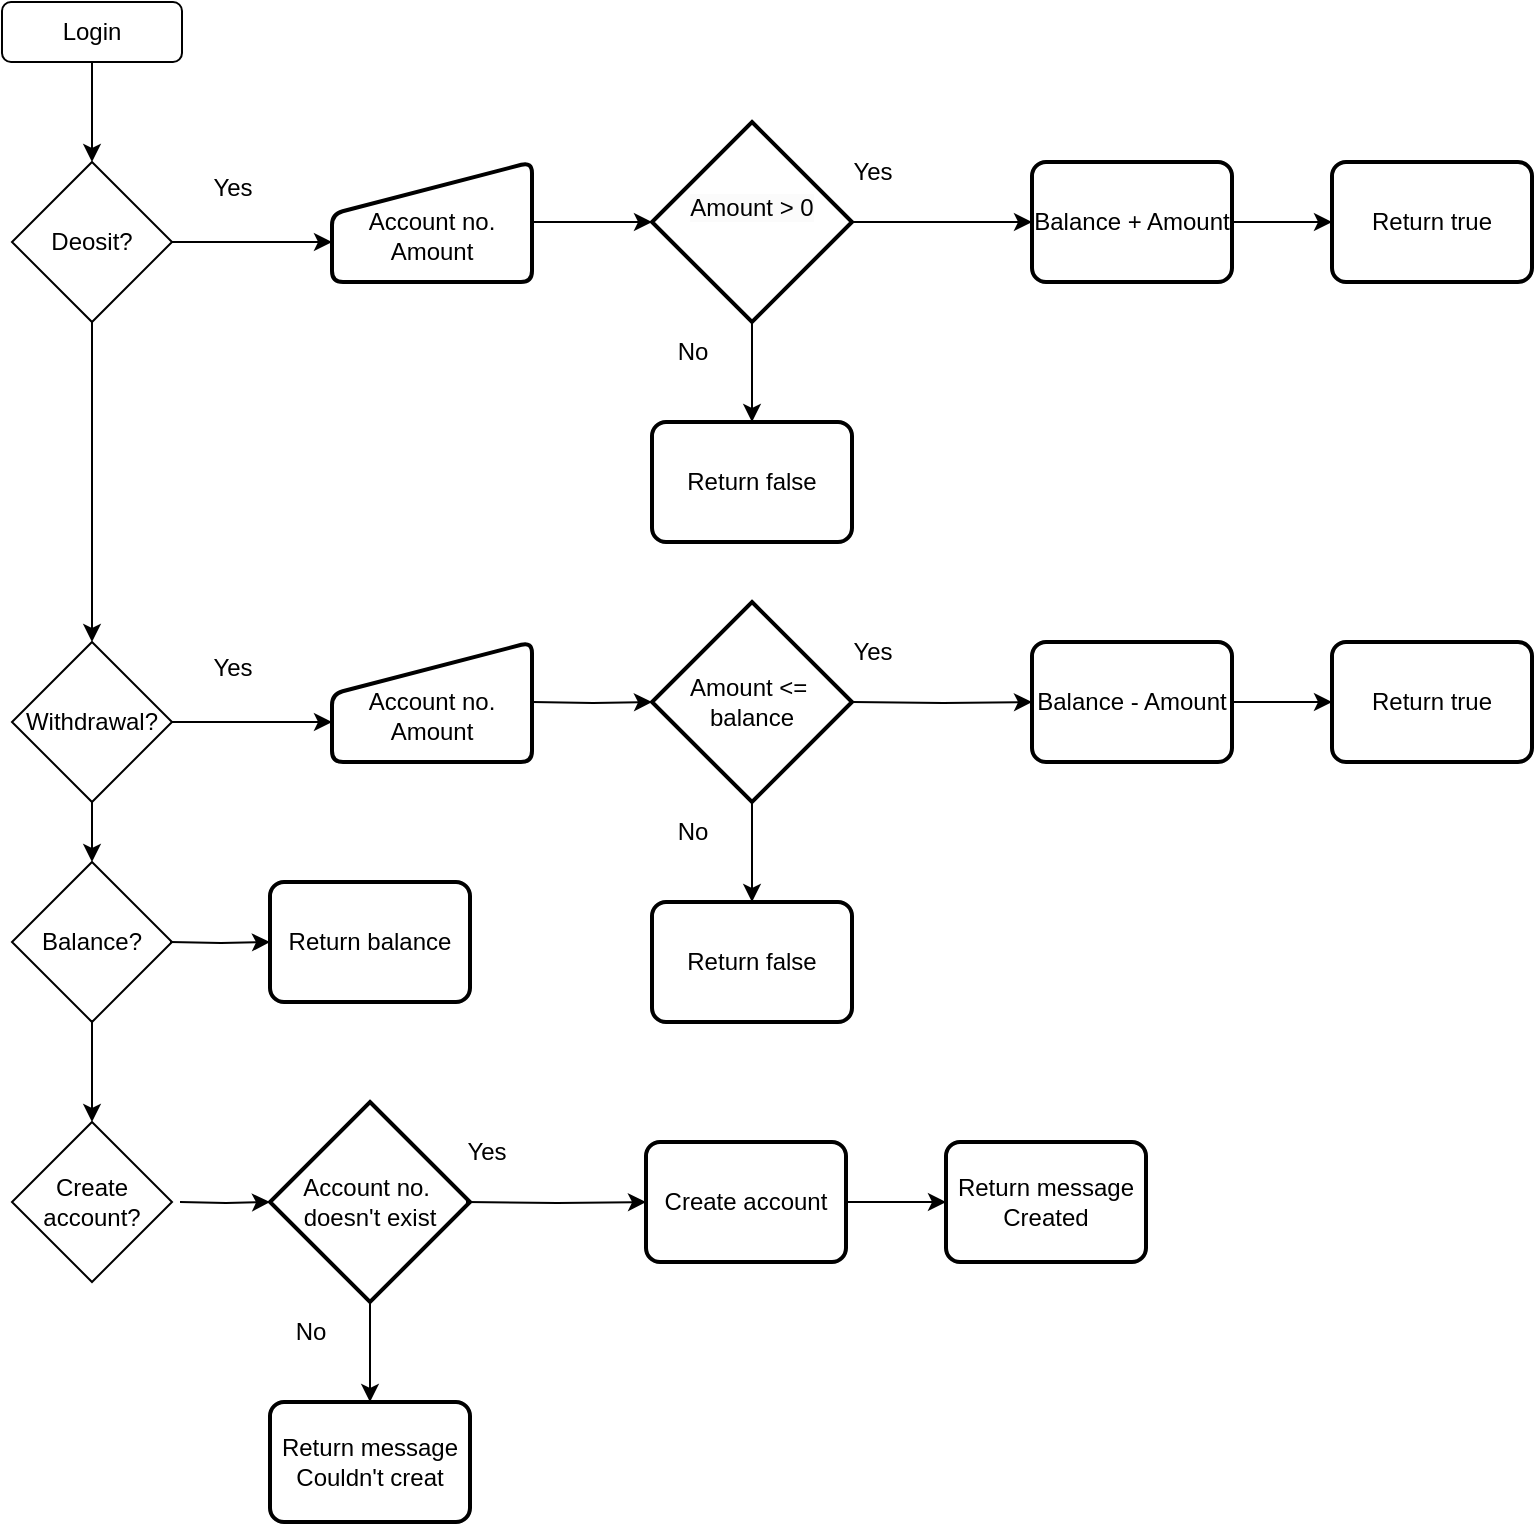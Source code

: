 <mxfile version="24.4.9" type="github">
  <diagram name="Page-1" id="CXqJ_xnzNqyITYZ4IxJV">
    <mxGraphModel dx="954" dy="1787" grid="1" gridSize="10" guides="1" tooltips="1" connect="1" arrows="1" fold="1" page="1" pageScale="1" pageWidth="827" pageHeight="1169" math="0" shadow="0">
      <root>
        <mxCell id="0" />
        <mxCell id="1" parent="0" />
        <mxCell id="o9z7J7DWKlqQXR06MkGh-54" style="edgeStyle=orthogonalEdgeStyle;rounded=0;orthogonalLoop=1;jettySize=auto;html=1;exitX=0.5;exitY=1;exitDx=0;exitDy=0;entryX=0.5;entryY=0;entryDx=0;entryDy=0;" edge="1" parent="1" source="o9z7J7DWKlqQXR06MkGh-1" target="o9z7J7DWKlqQXR06MkGh-3">
          <mxGeometry relative="1" as="geometry" />
        </mxCell>
        <mxCell id="o9z7J7DWKlqQXR06MkGh-1" value="Balance?" style="rhombus;whiteSpace=wrap;html=1;" vertex="1" parent="1">
          <mxGeometry x="260" y="180" width="80" height="80" as="geometry" />
        </mxCell>
        <mxCell id="o9z7J7DWKlqQXR06MkGh-3" value="Create account?" style="rhombus;whiteSpace=wrap;html=1;" vertex="1" parent="1">
          <mxGeometry x="260" y="310" width="80" height="80" as="geometry" />
        </mxCell>
        <mxCell id="o9z7J7DWKlqQXR06MkGh-10" style="edgeStyle=orthogonalEdgeStyle;rounded=0;orthogonalLoop=1;jettySize=auto;html=1;exitX=1;exitY=0.5;exitDx=0;exitDy=0;" edge="1" parent="1" source="o9z7J7DWKlqQXR06MkGh-4">
          <mxGeometry relative="1" as="geometry">
            <mxPoint x="420" y="-130" as="targetPoint" />
          </mxGeometry>
        </mxCell>
        <mxCell id="o9z7J7DWKlqQXR06MkGh-28" style="edgeStyle=orthogonalEdgeStyle;rounded=0;orthogonalLoop=1;jettySize=auto;html=1;exitX=0.5;exitY=1;exitDx=0;exitDy=0;entryX=0.5;entryY=0;entryDx=0;entryDy=0;" edge="1" parent="1" source="o9z7J7DWKlqQXR06MkGh-4" target="o9z7J7DWKlqQXR06MkGh-5">
          <mxGeometry relative="1" as="geometry" />
        </mxCell>
        <mxCell id="o9z7J7DWKlqQXR06MkGh-4" value="Deosit?" style="rhombus;whiteSpace=wrap;html=1;" vertex="1" parent="1">
          <mxGeometry x="260" y="-170" width="80" height="80" as="geometry" />
        </mxCell>
        <mxCell id="o9z7J7DWKlqQXR06MkGh-53" style="edgeStyle=orthogonalEdgeStyle;rounded=0;orthogonalLoop=1;jettySize=auto;html=1;" edge="1" parent="1" source="o9z7J7DWKlqQXR06MkGh-5" target="o9z7J7DWKlqQXR06MkGh-1">
          <mxGeometry relative="1" as="geometry" />
        </mxCell>
        <mxCell id="o9z7J7DWKlqQXR06MkGh-5" value="Withdrawal?" style="rhombus;whiteSpace=wrap;html=1;" vertex="1" parent="1">
          <mxGeometry x="260" y="70" width="80" height="80" as="geometry" />
        </mxCell>
        <mxCell id="o9z7J7DWKlqQXR06MkGh-8" style="edgeStyle=orthogonalEdgeStyle;rounded=0;orthogonalLoop=1;jettySize=auto;html=1;" edge="1" parent="1" source="o9z7J7DWKlqQXR06MkGh-7" target="o9z7J7DWKlqQXR06MkGh-4">
          <mxGeometry relative="1" as="geometry" />
        </mxCell>
        <mxCell id="o9z7J7DWKlqQXR06MkGh-7" value="Login" style="rounded=1;whiteSpace=wrap;html=1;" vertex="1" parent="1">
          <mxGeometry x="255" y="-250" width="90" height="30" as="geometry" />
        </mxCell>
        <mxCell id="o9z7J7DWKlqQXR06MkGh-15" value="&lt;div&gt;&lt;br&gt;&lt;/div&gt;Account no.&lt;div&gt;Amount&lt;/div&gt;" style="html=1;strokeWidth=2;shape=manualInput;whiteSpace=wrap;rounded=1;size=26;arcSize=11;" vertex="1" parent="1">
          <mxGeometry x="420" y="-170" width="100" height="60" as="geometry" />
        </mxCell>
        <mxCell id="o9z7J7DWKlqQXR06MkGh-20" style="edgeStyle=orthogonalEdgeStyle;rounded=0;orthogonalLoop=1;jettySize=auto;html=1;exitX=1;exitY=0.5;exitDx=0;exitDy=0;exitPerimeter=0;entryX=0;entryY=0.5;entryDx=0;entryDy=0;" edge="1" parent="1" source="o9z7J7DWKlqQXR06MkGh-16" target="o9z7J7DWKlqQXR06MkGh-24">
          <mxGeometry relative="1" as="geometry">
            <mxPoint x="720" y="-140" as="targetPoint" />
          </mxGeometry>
        </mxCell>
        <mxCell id="o9z7J7DWKlqQXR06MkGh-22" style="edgeStyle=orthogonalEdgeStyle;rounded=0;orthogonalLoop=1;jettySize=auto;html=1;exitX=0.5;exitY=1;exitDx=0;exitDy=0;exitPerimeter=0;" edge="1" parent="1" source="o9z7J7DWKlqQXR06MkGh-16">
          <mxGeometry relative="1" as="geometry">
            <mxPoint x="630" y="-40" as="targetPoint" />
          </mxGeometry>
        </mxCell>
        <mxCell id="o9z7J7DWKlqQXR06MkGh-16" value="&lt;span style=&quot;color: rgb(0, 0, 0); font-family: Helvetica; font-size: 12px; font-style: normal; font-variant-ligatures: normal; font-variant-caps: normal; font-weight: 400; letter-spacing: normal; orphans: 2; text-align: center; text-indent: 0px; text-transform: none; widows: 2; word-spacing: 0px; -webkit-text-stroke-width: 0px; white-space: nowrap; background-color: rgb(251, 251, 251); text-decoration-thickness: initial; text-decoration-style: initial; text-decoration-color: initial; display: inline !important; float: none;&quot;&gt;Amount &amp;gt; 0&lt;/span&gt;&lt;div&gt;&lt;br/&gt;&lt;/div&gt;" style="strokeWidth=2;html=1;shape=mxgraph.flowchart.decision;whiteSpace=wrap;" vertex="1" parent="1">
          <mxGeometry x="580" y="-190" width="100" height="100" as="geometry" />
        </mxCell>
        <mxCell id="o9z7J7DWKlqQXR06MkGh-17" style="edgeStyle=orthogonalEdgeStyle;rounded=0;orthogonalLoop=1;jettySize=auto;html=1;exitX=1;exitY=0.5;exitDx=0;exitDy=0;entryX=0;entryY=0.5;entryDx=0;entryDy=0;entryPerimeter=0;" edge="1" parent="1" source="o9z7J7DWKlqQXR06MkGh-15" target="o9z7J7DWKlqQXR06MkGh-16">
          <mxGeometry relative="1" as="geometry" />
        </mxCell>
        <mxCell id="o9z7J7DWKlqQXR06MkGh-19" value="Yes" style="text;html=1;align=center;verticalAlign=middle;resizable=0;points=[];autosize=1;strokeColor=none;fillColor=none;" vertex="1" parent="1">
          <mxGeometry x="350" y="-172" width="40" height="30" as="geometry" />
        </mxCell>
        <mxCell id="o9z7J7DWKlqQXR06MkGh-21" value="Yes" style="text;html=1;align=center;verticalAlign=middle;resizable=0;points=[];autosize=1;strokeColor=none;fillColor=none;" vertex="1" parent="1">
          <mxGeometry x="670" y="-180" width="40" height="30" as="geometry" />
        </mxCell>
        <mxCell id="o9z7J7DWKlqQXR06MkGh-23" value="No" style="text;html=1;align=center;verticalAlign=middle;resizable=0;points=[];autosize=1;strokeColor=none;fillColor=none;" vertex="1" parent="1">
          <mxGeometry x="580" y="-90" width="40" height="30" as="geometry" />
        </mxCell>
        <mxCell id="o9z7J7DWKlqQXR06MkGh-26" style="edgeStyle=orthogonalEdgeStyle;rounded=0;orthogonalLoop=1;jettySize=auto;html=1;exitX=1;exitY=0.5;exitDx=0;exitDy=0;entryX=0;entryY=0.5;entryDx=0;entryDy=0;" edge="1" parent="1" source="o9z7J7DWKlqQXR06MkGh-24" target="o9z7J7DWKlqQXR06MkGh-25">
          <mxGeometry relative="1" as="geometry" />
        </mxCell>
        <mxCell id="o9z7J7DWKlqQXR06MkGh-24" value="Balance + Amount" style="rounded=1;whiteSpace=wrap;html=1;absoluteArcSize=1;arcSize=14;strokeWidth=2;" vertex="1" parent="1">
          <mxGeometry x="770" y="-170" width="100" height="60" as="geometry" />
        </mxCell>
        <mxCell id="o9z7J7DWKlqQXR06MkGh-25" value="Return true" style="rounded=1;whiteSpace=wrap;html=1;absoluteArcSize=1;arcSize=14;strokeWidth=2;" vertex="1" parent="1">
          <mxGeometry x="920" y="-170" width="100" height="60" as="geometry" />
        </mxCell>
        <mxCell id="o9z7J7DWKlqQXR06MkGh-27" value="Return false" style="rounded=1;whiteSpace=wrap;html=1;absoluteArcSize=1;arcSize=14;strokeWidth=2;" vertex="1" parent="1">
          <mxGeometry x="580" y="-40" width="100" height="60" as="geometry" />
        </mxCell>
        <mxCell id="o9z7J7DWKlqQXR06MkGh-40" style="edgeStyle=orthogonalEdgeStyle;rounded=0;orthogonalLoop=1;jettySize=auto;html=1;exitX=1;exitY=0.5;exitDx=0;exitDy=0;" edge="1" parent="1">
          <mxGeometry relative="1" as="geometry">
            <mxPoint x="420" y="110" as="targetPoint" />
            <mxPoint x="340" y="110" as="sourcePoint" />
          </mxGeometry>
        </mxCell>
        <mxCell id="o9z7J7DWKlqQXR06MkGh-41" value="&lt;div&gt;&lt;br&gt;&lt;/div&gt;Account no.&lt;div&gt;Amount&lt;/div&gt;" style="html=1;strokeWidth=2;shape=manualInput;whiteSpace=wrap;rounded=1;size=26;arcSize=11;" vertex="1" parent="1">
          <mxGeometry x="420" y="70" width="100" height="60" as="geometry" />
        </mxCell>
        <mxCell id="o9z7J7DWKlqQXR06MkGh-42" style="edgeStyle=orthogonalEdgeStyle;rounded=0;orthogonalLoop=1;jettySize=auto;html=1;exitX=1;exitY=0.5;exitDx=0;exitDy=0;exitPerimeter=0;entryX=0;entryY=0.5;entryDx=0;entryDy=0;" edge="1" parent="1" target="o9z7J7DWKlqQXR06MkGh-50">
          <mxGeometry relative="1" as="geometry">
            <mxPoint x="720" y="100" as="targetPoint" />
            <mxPoint x="680" y="100" as="sourcePoint" />
          </mxGeometry>
        </mxCell>
        <mxCell id="o9z7J7DWKlqQXR06MkGh-43" style="edgeStyle=orthogonalEdgeStyle;rounded=0;orthogonalLoop=1;jettySize=auto;html=1;exitX=0.5;exitY=1;exitDx=0;exitDy=0;exitPerimeter=0;" edge="1" parent="1">
          <mxGeometry relative="1" as="geometry">
            <mxPoint x="630" y="200" as="targetPoint" />
            <mxPoint x="630" y="150" as="sourcePoint" />
          </mxGeometry>
        </mxCell>
        <mxCell id="o9z7J7DWKlqQXR06MkGh-46" value="Yes" style="text;html=1;align=center;verticalAlign=middle;resizable=0;points=[];autosize=1;strokeColor=none;fillColor=none;" vertex="1" parent="1">
          <mxGeometry x="350" y="68" width="40" height="30" as="geometry" />
        </mxCell>
        <mxCell id="o9z7J7DWKlqQXR06MkGh-48" value="No" style="text;html=1;align=center;verticalAlign=middle;resizable=0;points=[];autosize=1;strokeColor=none;fillColor=none;" vertex="1" parent="1">
          <mxGeometry x="580" y="150" width="40" height="30" as="geometry" />
        </mxCell>
        <mxCell id="o9z7J7DWKlqQXR06MkGh-49" style="edgeStyle=orthogonalEdgeStyle;rounded=0;orthogonalLoop=1;jettySize=auto;html=1;exitX=1;exitY=0.5;exitDx=0;exitDy=0;entryX=0;entryY=0.5;entryDx=0;entryDy=0;" edge="1" parent="1" source="o9z7J7DWKlqQXR06MkGh-50" target="o9z7J7DWKlqQXR06MkGh-51">
          <mxGeometry relative="1" as="geometry" />
        </mxCell>
        <mxCell id="o9z7J7DWKlqQXR06MkGh-50" value="Balance - Amount" style="rounded=1;whiteSpace=wrap;html=1;absoluteArcSize=1;arcSize=14;strokeWidth=2;" vertex="1" parent="1">
          <mxGeometry x="770" y="70" width="100" height="60" as="geometry" />
        </mxCell>
        <mxCell id="o9z7J7DWKlqQXR06MkGh-51" value="Return true" style="rounded=1;whiteSpace=wrap;html=1;absoluteArcSize=1;arcSize=14;strokeWidth=2;" vertex="1" parent="1">
          <mxGeometry x="920" y="70" width="100" height="60" as="geometry" />
        </mxCell>
        <mxCell id="o9z7J7DWKlqQXR06MkGh-52" value="Return false" style="rounded=1;whiteSpace=wrap;html=1;absoluteArcSize=1;arcSize=14;strokeWidth=2;" vertex="1" parent="1">
          <mxGeometry x="580" y="200" width="100" height="60" as="geometry" />
        </mxCell>
        <mxCell id="o9z7J7DWKlqQXR06MkGh-55" style="edgeStyle=orthogonalEdgeStyle;rounded=0;orthogonalLoop=1;jettySize=auto;html=1;exitX=1;exitY=0.5;exitDx=0;exitDy=0;entryX=0;entryY=0.5;entryDx=0;entryDy=0;" edge="1" parent="1" target="o9z7J7DWKlqQXR06MkGh-56">
          <mxGeometry relative="1" as="geometry">
            <mxPoint x="339" y="220" as="sourcePoint" />
          </mxGeometry>
        </mxCell>
        <mxCell id="o9z7J7DWKlqQXR06MkGh-56" value="Return balance" style="rounded=1;whiteSpace=wrap;html=1;absoluteArcSize=1;arcSize=14;strokeWidth=2;" vertex="1" parent="1">
          <mxGeometry x="389" y="190" width="100" height="60" as="geometry" />
        </mxCell>
        <mxCell id="o9z7J7DWKlqQXR06MkGh-57" value="&lt;div&gt;&lt;span style=&quot;text-wrap: nowrap;&quot;&gt;Amount &amp;lt;=&amp;nbsp;&lt;/span&gt;&lt;/div&gt;&lt;div&gt;&lt;span style=&quot;text-wrap: nowrap;&quot;&gt;balance&lt;/span&gt;&lt;/div&gt;" style="strokeWidth=2;html=1;shape=mxgraph.flowchart.decision;whiteSpace=wrap;" vertex="1" parent="1">
          <mxGeometry x="580" y="50" width="100" height="100" as="geometry" />
        </mxCell>
        <mxCell id="o9z7J7DWKlqQXR06MkGh-58" style="edgeStyle=orthogonalEdgeStyle;rounded=0;orthogonalLoop=1;jettySize=auto;html=1;exitX=1;exitY=0.5;exitDx=0;exitDy=0;entryX=0;entryY=0.5;entryDx=0;entryDy=0;entryPerimeter=0;" edge="1" parent="1" target="o9z7J7DWKlqQXR06MkGh-57">
          <mxGeometry relative="1" as="geometry">
            <mxPoint x="520" y="100" as="sourcePoint" />
          </mxGeometry>
        </mxCell>
        <mxCell id="o9z7J7DWKlqQXR06MkGh-59" value="Yes" style="text;html=1;align=center;verticalAlign=middle;resizable=0;points=[];autosize=1;strokeColor=none;fillColor=none;" vertex="1" parent="1">
          <mxGeometry x="670" y="60" width="40" height="30" as="geometry" />
        </mxCell>
        <mxCell id="o9z7J7DWKlqQXR06MkGh-60" value="&lt;div&gt;&lt;span style=&quot;text-wrap: nowrap;&quot;&gt;Account no.&amp;nbsp;&lt;/span&gt;&lt;/div&gt;&lt;div&gt;&lt;span style=&quot;text-wrap: nowrap;&quot;&gt;doesn&#39;t exist&lt;/span&gt;&lt;/div&gt;" style="strokeWidth=2;html=1;shape=mxgraph.flowchart.decision;whiteSpace=wrap;" vertex="1" parent="1">
          <mxGeometry x="389" y="300" width="100" height="100" as="geometry" />
        </mxCell>
        <mxCell id="o9z7J7DWKlqQXR06MkGh-61" style="edgeStyle=orthogonalEdgeStyle;rounded=0;orthogonalLoop=1;jettySize=auto;html=1;exitX=1;exitY=0.5;exitDx=0;exitDy=0;entryX=0;entryY=0.5;entryDx=0;entryDy=0;entryPerimeter=0;" edge="1" parent="1" target="o9z7J7DWKlqQXR06MkGh-60">
          <mxGeometry relative="1" as="geometry">
            <mxPoint x="344" y="350" as="sourcePoint" />
          </mxGeometry>
        </mxCell>
        <mxCell id="o9z7J7DWKlqQXR06MkGh-63" style="edgeStyle=orthogonalEdgeStyle;rounded=0;orthogonalLoop=1;jettySize=auto;html=1;exitX=1;exitY=0.5;exitDx=0;exitDy=0;exitPerimeter=0;entryX=0;entryY=0.5;entryDx=0;entryDy=0;" edge="1" parent="1" target="o9z7J7DWKlqQXR06MkGh-65">
          <mxGeometry relative="1" as="geometry">
            <mxPoint x="527" y="350" as="targetPoint" />
            <mxPoint x="487" y="350" as="sourcePoint" />
          </mxGeometry>
        </mxCell>
        <mxCell id="o9z7J7DWKlqQXR06MkGh-64" style="edgeStyle=orthogonalEdgeStyle;rounded=0;orthogonalLoop=1;jettySize=auto;html=1;exitX=1;exitY=0.5;exitDx=0;exitDy=0;entryX=0;entryY=0.5;entryDx=0;entryDy=0;" edge="1" parent="1" source="o9z7J7DWKlqQXR06MkGh-65" target="o9z7J7DWKlqQXR06MkGh-66">
          <mxGeometry relative="1" as="geometry" />
        </mxCell>
        <mxCell id="o9z7J7DWKlqQXR06MkGh-65" value="Create account" style="rounded=1;whiteSpace=wrap;html=1;absoluteArcSize=1;arcSize=14;strokeWidth=2;" vertex="1" parent="1">
          <mxGeometry x="577" y="320" width="100" height="60" as="geometry" />
        </mxCell>
        <mxCell id="o9z7J7DWKlqQXR06MkGh-66" value="Return message&lt;div&gt;Created&lt;/div&gt;" style="rounded=1;whiteSpace=wrap;html=1;absoluteArcSize=1;arcSize=14;strokeWidth=2;" vertex="1" parent="1">
          <mxGeometry x="727" y="320" width="100" height="60" as="geometry" />
        </mxCell>
        <mxCell id="o9z7J7DWKlqQXR06MkGh-67" value="Yes" style="text;html=1;align=center;verticalAlign=middle;resizable=0;points=[];autosize=1;strokeColor=none;fillColor=none;" vertex="1" parent="1">
          <mxGeometry x="477" y="310" width="40" height="30" as="geometry" />
        </mxCell>
        <mxCell id="o9z7J7DWKlqQXR06MkGh-71" style="edgeStyle=orthogonalEdgeStyle;rounded=0;orthogonalLoop=1;jettySize=auto;html=1;exitX=0.5;exitY=1;exitDx=0;exitDy=0;exitPerimeter=0;" edge="1" parent="1">
          <mxGeometry relative="1" as="geometry">
            <mxPoint x="439" y="450" as="targetPoint" />
            <mxPoint x="439" y="400" as="sourcePoint" />
          </mxGeometry>
        </mxCell>
        <mxCell id="o9z7J7DWKlqQXR06MkGh-72" value="No" style="text;html=1;align=center;verticalAlign=middle;resizable=0;points=[];autosize=1;strokeColor=none;fillColor=none;" vertex="1" parent="1">
          <mxGeometry x="389" y="400" width="40" height="30" as="geometry" />
        </mxCell>
        <mxCell id="o9z7J7DWKlqQXR06MkGh-73" value="Return message&lt;div&gt;Couldn&#39;t creat&lt;/div&gt;" style="rounded=1;whiteSpace=wrap;html=1;absoluteArcSize=1;arcSize=14;strokeWidth=2;" vertex="1" parent="1">
          <mxGeometry x="389" y="450" width="100" height="60" as="geometry" />
        </mxCell>
      </root>
    </mxGraphModel>
  </diagram>
</mxfile>
